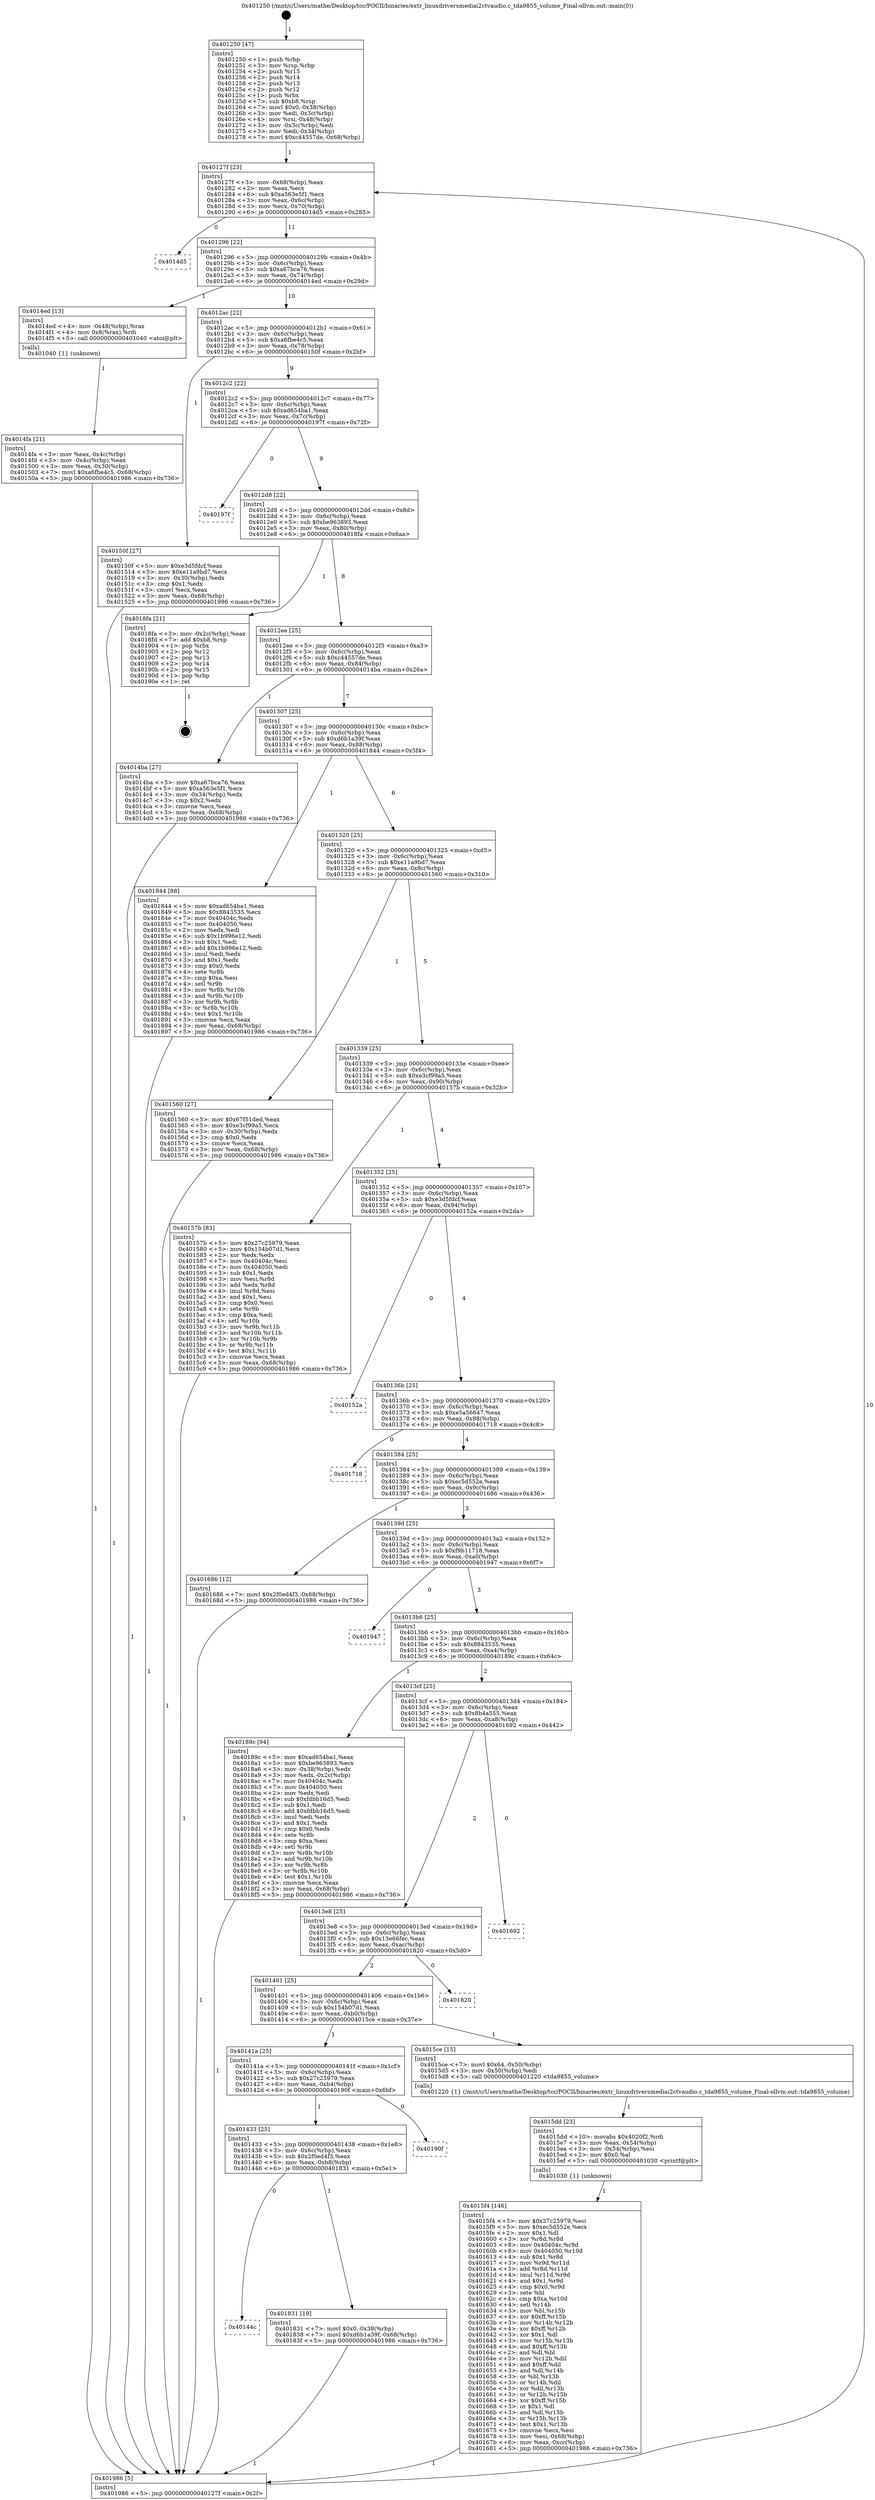 digraph "0x401250" {
  label = "0x401250 (/mnt/c/Users/mathe/Desktop/tcc/POCII/binaries/extr_linuxdriversmediai2ctvaudio.c_tda9855_volume_Final-ollvm.out::main(0))"
  labelloc = "t"
  node[shape=record]

  Entry [label="",width=0.3,height=0.3,shape=circle,fillcolor=black,style=filled]
  "0x40127f" [label="{
     0x40127f [23]\l
     | [instrs]\l
     &nbsp;&nbsp;0x40127f \<+3\>: mov -0x68(%rbp),%eax\l
     &nbsp;&nbsp;0x401282 \<+2\>: mov %eax,%ecx\l
     &nbsp;&nbsp;0x401284 \<+6\>: sub $0xa563e5f1,%ecx\l
     &nbsp;&nbsp;0x40128a \<+3\>: mov %eax,-0x6c(%rbp)\l
     &nbsp;&nbsp;0x40128d \<+3\>: mov %ecx,-0x70(%rbp)\l
     &nbsp;&nbsp;0x401290 \<+6\>: je 00000000004014d5 \<main+0x285\>\l
  }"]
  "0x4014d5" [label="{
     0x4014d5\l
  }", style=dashed]
  "0x401296" [label="{
     0x401296 [22]\l
     | [instrs]\l
     &nbsp;&nbsp;0x401296 \<+5\>: jmp 000000000040129b \<main+0x4b\>\l
     &nbsp;&nbsp;0x40129b \<+3\>: mov -0x6c(%rbp),%eax\l
     &nbsp;&nbsp;0x40129e \<+5\>: sub $0xa67bca76,%eax\l
     &nbsp;&nbsp;0x4012a3 \<+3\>: mov %eax,-0x74(%rbp)\l
     &nbsp;&nbsp;0x4012a6 \<+6\>: je 00000000004014ed \<main+0x29d\>\l
  }"]
  Exit [label="",width=0.3,height=0.3,shape=circle,fillcolor=black,style=filled,peripheries=2]
  "0x4014ed" [label="{
     0x4014ed [13]\l
     | [instrs]\l
     &nbsp;&nbsp;0x4014ed \<+4\>: mov -0x48(%rbp),%rax\l
     &nbsp;&nbsp;0x4014f1 \<+4\>: mov 0x8(%rax),%rdi\l
     &nbsp;&nbsp;0x4014f5 \<+5\>: call 0000000000401040 \<atoi@plt\>\l
     | [calls]\l
     &nbsp;&nbsp;0x401040 \{1\} (unknown)\l
  }"]
  "0x4012ac" [label="{
     0x4012ac [22]\l
     | [instrs]\l
     &nbsp;&nbsp;0x4012ac \<+5\>: jmp 00000000004012b1 \<main+0x61\>\l
     &nbsp;&nbsp;0x4012b1 \<+3\>: mov -0x6c(%rbp),%eax\l
     &nbsp;&nbsp;0x4012b4 \<+5\>: sub $0xa6fbe4c5,%eax\l
     &nbsp;&nbsp;0x4012b9 \<+3\>: mov %eax,-0x78(%rbp)\l
     &nbsp;&nbsp;0x4012bc \<+6\>: je 000000000040150f \<main+0x2bf\>\l
  }"]
  "0x40144c" [label="{
     0x40144c\l
  }", style=dashed]
  "0x40150f" [label="{
     0x40150f [27]\l
     | [instrs]\l
     &nbsp;&nbsp;0x40150f \<+5\>: mov $0xe3d5fdcf,%eax\l
     &nbsp;&nbsp;0x401514 \<+5\>: mov $0xe11a9bd7,%ecx\l
     &nbsp;&nbsp;0x401519 \<+3\>: mov -0x30(%rbp),%edx\l
     &nbsp;&nbsp;0x40151c \<+3\>: cmp $0x1,%edx\l
     &nbsp;&nbsp;0x40151f \<+3\>: cmovl %ecx,%eax\l
     &nbsp;&nbsp;0x401522 \<+3\>: mov %eax,-0x68(%rbp)\l
     &nbsp;&nbsp;0x401525 \<+5\>: jmp 0000000000401986 \<main+0x736\>\l
  }"]
  "0x4012c2" [label="{
     0x4012c2 [22]\l
     | [instrs]\l
     &nbsp;&nbsp;0x4012c2 \<+5\>: jmp 00000000004012c7 \<main+0x77\>\l
     &nbsp;&nbsp;0x4012c7 \<+3\>: mov -0x6c(%rbp),%eax\l
     &nbsp;&nbsp;0x4012ca \<+5\>: sub $0xad654ba1,%eax\l
     &nbsp;&nbsp;0x4012cf \<+3\>: mov %eax,-0x7c(%rbp)\l
     &nbsp;&nbsp;0x4012d2 \<+6\>: je 000000000040197f \<main+0x72f\>\l
  }"]
  "0x401831" [label="{
     0x401831 [19]\l
     | [instrs]\l
     &nbsp;&nbsp;0x401831 \<+7\>: movl $0x0,-0x38(%rbp)\l
     &nbsp;&nbsp;0x401838 \<+7\>: movl $0xd6b1a39f,-0x68(%rbp)\l
     &nbsp;&nbsp;0x40183f \<+5\>: jmp 0000000000401986 \<main+0x736\>\l
  }"]
  "0x40197f" [label="{
     0x40197f\l
  }", style=dashed]
  "0x4012d8" [label="{
     0x4012d8 [22]\l
     | [instrs]\l
     &nbsp;&nbsp;0x4012d8 \<+5\>: jmp 00000000004012dd \<main+0x8d\>\l
     &nbsp;&nbsp;0x4012dd \<+3\>: mov -0x6c(%rbp),%eax\l
     &nbsp;&nbsp;0x4012e0 \<+5\>: sub $0xbe963893,%eax\l
     &nbsp;&nbsp;0x4012e5 \<+3\>: mov %eax,-0x80(%rbp)\l
     &nbsp;&nbsp;0x4012e8 \<+6\>: je 00000000004018fa \<main+0x6aa\>\l
  }"]
  "0x401433" [label="{
     0x401433 [25]\l
     | [instrs]\l
     &nbsp;&nbsp;0x401433 \<+5\>: jmp 0000000000401438 \<main+0x1e8\>\l
     &nbsp;&nbsp;0x401438 \<+3\>: mov -0x6c(%rbp),%eax\l
     &nbsp;&nbsp;0x40143b \<+5\>: sub $0x2f0ed4f3,%eax\l
     &nbsp;&nbsp;0x401440 \<+6\>: mov %eax,-0xb8(%rbp)\l
     &nbsp;&nbsp;0x401446 \<+6\>: je 0000000000401831 \<main+0x5e1\>\l
  }"]
  "0x4018fa" [label="{
     0x4018fa [21]\l
     | [instrs]\l
     &nbsp;&nbsp;0x4018fa \<+3\>: mov -0x2c(%rbp),%eax\l
     &nbsp;&nbsp;0x4018fd \<+7\>: add $0xb8,%rsp\l
     &nbsp;&nbsp;0x401904 \<+1\>: pop %rbx\l
     &nbsp;&nbsp;0x401905 \<+2\>: pop %r12\l
     &nbsp;&nbsp;0x401907 \<+2\>: pop %r13\l
     &nbsp;&nbsp;0x401909 \<+2\>: pop %r14\l
     &nbsp;&nbsp;0x40190b \<+2\>: pop %r15\l
     &nbsp;&nbsp;0x40190d \<+1\>: pop %rbp\l
     &nbsp;&nbsp;0x40190e \<+1\>: ret\l
  }"]
  "0x4012ee" [label="{
     0x4012ee [25]\l
     | [instrs]\l
     &nbsp;&nbsp;0x4012ee \<+5\>: jmp 00000000004012f3 \<main+0xa3\>\l
     &nbsp;&nbsp;0x4012f3 \<+3\>: mov -0x6c(%rbp),%eax\l
     &nbsp;&nbsp;0x4012f6 \<+5\>: sub $0xc44557de,%eax\l
     &nbsp;&nbsp;0x4012fb \<+6\>: mov %eax,-0x84(%rbp)\l
     &nbsp;&nbsp;0x401301 \<+6\>: je 00000000004014ba \<main+0x26a\>\l
  }"]
  "0x40190f" [label="{
     0x40190f\l
  }", style=dashed]
  "0x4014ba" [label="{
     0x4014ba [27]\l
     | [instrs]\l
     &nbsp;&nbsp;0x4014ba \<+5\>: mov $0xa67bca76,%eax\l
     &nbsp;&nbsp;0x4014bf \<+5\>: mov $0xa563e5f1,%ecx\l
     &nbsp;&nbsp;0x4014c4 \<+3\>: mov -0x34(%rbp),%edx\l
     &nbsp;&nbsp;0x4014c7 \<+3\>: cmp $0x2,%edx\l
     &nbsp;&nbsp;0x4014ca \<+3\>: cmovne %ecx,%eax\l
     &nbsp;&nbsp;0x4014cd \<+3\>: mov %eax,-0x68(%rbp)\l
     &nbsp;&nbsp;0x4014d0 \<+5\>: jmp 0000000000401986 \<main+0x736\>\l
  }"]
  "0x401307" [label="{
     0x401307 [25]\l
     | [instrs]\l
     &nbsp;&nbsp;0x401307 \<+5\>: jmp 000000000040130c \<main+0xbc\>\l
     &nbsp;&nbsp;0x40130c \<+3\>: mov -0x6c(%rbp),%eax\l
     &nbsp;&nbsp;0x40130f \<+5\>: sub $0xd6b1a39f,%eax\l
     &nbsp;&nbsp;0x401314 \<+6\>: mov %eax,-0x88(%rbp)\l
     &nbsp;&nbsp;0x40131a \<+6\>: je 0000000000401844 \<main+0x5f4\>\l
  }"]
  "0x401986" [label="{
     0x401986 [5]\l
     | [instrs]\l
     &nbsp;&nbsp;0x401986 \<+5\>: jmp 000000000040127f \<main+0x2f\>\l
  }"]
  "0x401250" [label="{
     0x401250 [47]\l
     | [instrs]\l
     &nbsp;&nbsp;0x401250 \<+1\>: push %rbp\l
     &nbsp;&nbsp;0x401251 \<+3\>: mov %rsp,%rbp\l
     &nbsp;&nbsp;0x401254 \<+2\>: push %r15\l
     &nbsp;&nbsp;0x401256 \<+2\>: push %r14\l
     &nbsp;&nbsp;0x401258 \<+2\>: push %r13\l
     &nbsp;&nbsp;0x40125a \<+2\>: push %r12\l
     &nbsp;&nbsp;0x40125c \<+1\>: push %rbx\l
     &nbsp;&nbsp;0x40125d \<+7\>: sub $0xb8,%rsp\l
     &nbsp;&nbsp;0x401264 \<+7\>: movl $0x0,-0x38(%rbp)\l
     &nbsp;&nbsp;0x40126b \<+3\>: mov %edi,-0x3c(%rbp)\l
     &nbsp;&nbsp;0x40126e \<+4\>: mov %rsi,-0x48(%rbp)\l
     &nbsp;&nbsp;0x401272 \<+3\>: mov -0x3c(%rbp),%edi\l
     &nbsp;&nbsp;0x401275 \<+3\>: mov %edi,-0x34(%rbp)\l
     &nbsp;&nbsp;0x401278 \<+7\>: movl $0xc44557de,-0x68(%rbp)\l
  }"]
  "0x4014fa" [label="{
     0x4014fa [21]\l
     | [instrs]\l
     &nbsp;&nbsp;0x4014fa \<+3\>: mov %eax,-0x4c(%rbp)\l
     &nbsp;&nbsp;0x4014fd \<+3\>: mov -0x4c(%rbp),%eax\l
     &nbsp;&nbsp;0x401500 \<+3\>: mov %eax,-0x30(%rbp)\l
     &nbsp;&nbsp;0x401503 \<+7\>: movl $0xa6fbe4c5,-0x68(%rbp)\l
     &nbsp;&nbsp;0x40150a \<+5\>: jmp 0000000000401986 \<main+0x736\>\l
  }"]
  "0x4015f4" [label="{
     0x4015f4 [146]\l
     | [instrs]\l
     &nbsp;&nbsp;0x4015f4 \<+5\>: mov $0x27c25979,%esi\l
     &nbsp;&nbsp;0x4015f9 \<+5\>: mov $0xec5d552e,%ecx\l
     &nbsp;&nbsp;0x4015fe \<+2\>: mov $0x1,%dl\l
     &nbsp;&nbsp;0x401600 \<+3\>: xor %r8d,%r8d\l
     &nbsp;&nbsp;0x401603 \<+8\>: mov 0x40404c,%r9d\l
     &nbsp;&nbsp;0x40160b \<+8\>: mov 0x404050,%r10d\l
     &nbsp;&nbsp;0x401613 \<+4\>: sub $0x1,%r8d\l
     &nbsp;&nbsp;0x401617 \<+3\>: mov %r9d,%r11d\l
     &nbsp;&nbsp;0x40161a \<+3\>: add %r8d,%r11d\l
     &nbsp;&nbsp;0x40161d \<+4\>: imul %r11d,%r9d\l
     &nbsp;&nbsp;0x401621 \<+4\>: and $0x1,%r9d\l
     &nbsp;&nbsp;0x401625 \<+4\>: cmp $0x0,%r9d\l
     &nbsp;&nbsp;0x401629 \<+3\>: sete %bl\l
     &nbsp;&nbsp;0x40162c \<+4\>: cmp $0xa,%r10d\l
     &nbsp;&nbsp;0x401630 \<+4\>: setl %r14b\l
     &nbsp;&nbsp;0x401634 \<+3\>: mov %bl,%r15b\l
     &nbsp;&nbsp;0x401637 \<+4\>: xor $0xff,%r15b\l
     &nbsp;&nbsp;0x40163b \<+3\>: mov %r14b,%r12b\l
     &nbsp;&nbsp;0x40163e \<+4\>: xor $0xff,%r12b\l
     &nbsp;&nbsp;0x401642 \<+3\>: xor $0x1,%dl\l
     &nbsp;&nbsp;0x401645 \<+3\>: mov %r15b,%r13b\l
     &nbsp;&nbsp;0x401648 \<+4\>: and $0xff,%r13b\l
     &nbsp;&nbsp;0x40164c \<+2\>: and %dl,%bl\l
     &nbsp;&nbsp;0x40164e \<+3\>: mov %r12b,%dil\l
     &nbsp;&nbsp;0x401651 \<+4\>: and $0xff,%dil\l
     &nbsp;&nbsp;0x401655 \<+3\>: and %dl,%r14b\l
     &nbsp;&nbsp;0x401658 \<+3\>: or %bl,%r13b\l
     &nbsp;&nbsp;0x40165b \<+3\>: or %r14b,%dil\l
     &nbsp;&nbsp;0x40165e \<+3\>: xor %dil,%r13b\l
     &nbsp;&nbsp;0x401661 \<+3\>: or %r12b,%r15b\l
     &nbsp;&nbsp;0x401664 \<+4\>: xor $0xff,%r15b\l
     &nbsp;&nbsp;0x401668 \<+3\>: or $0x1,%dl\l
     &nbsp;&nbsp;0x40166b \<+3\>: and %dl,%r15b\l
     &nbsp;&nbsp;0x40166e \<+3\>: or %r15b,%r13b\l
     &nbsp;&nbsp;0x401671 \<+4\>: test $0x1,%r13b\l
     &nbsp;&nbsp;0x401675 \<+3\>: cmovne %ecx,%esi\l
     &nbsp;&nbsp;0x401678 \<+3\>: mov %esi,-0x68(%rbp)\l
     &nbsp;&nbsp;0x40167b \<+6\>: mov %eax,-0xcc(%rbp)\l
     &nbsp;&nbsp;0x401681 \<+5\>: jmp 0000000000401986 \<main+0x736\>\l
  }"]
  "0x401844" [label="{
     0x401844 [88]\l
     | [instrs]\l
     &nbsp;&nbsp;0x401844 \<+5\>: mov $0xad654ba1,%eax\l
     &nbsp;&nbsp;0x401849 \<+5\>: mov $0x8843535,%ecx\l
     &nbsp;&nbsp;0x40184e \<+7\>: mov 0x40404c,%edx\l
     &nbsp;&nbsp;0x401855 \<+7\>: mov 0x404050,%esi\l
     &nbsp;&nbsp;0x40185c \<+2\>: mov %edx,%edi\l
     &nbsp;&nbsp;0x40185e \<+6\>: sub $0x1b996e12,%edi\l
     &nbsp;&nbsp;0x401864 \<+3\>: sub $0x1,%edi\l
     &nbsp;&nbsp;0x401867 \<+6\>: add $0x1b996e12,%edi\l
     &nbsp;&nbsp;0x40186d \<+3\>: imul %edi,%edx\l
     &nbsp;&nbsp;0x401870 \<+3\>: and $0x1,%edx\l
     &nbsp;&nbsp;0x401873 \<+3\>: cmp $0x0,%edx\l
     &nbsp;&nbsp;0x401876 \<+4\>: sete %r8b\l
     &nbsp;&nbsp;0x40187a \<+3\>: cmp $0xa,%esi\l
     &nbsp;&nbsp;0x40187d \<+4\>: setl %r9b\l
     &nbsp;&nbsp;0x401881 \<+3\>: mov %r8b,%r10b\l
     &nbsp;&nbsp;0x401884 \<+3\>: and %r9b,%r10b\l
     &nbsp;&nbsp;0x401887 \<+3\>: xor %r9b,%r8b\l
     &nbsp;&nbsp;0x40188a \<+3\>: or %r8b,%r10b\l
     &nbsp;&nbsp;0x40188d \<+4\>: test $0x1,%r10b\l
     &nbsp;&nbsp;0x401891 \<+3\>: cmovne %ecx,%eax\l
     &nbsp;&nbsp;0x401894 \<+3\>: mov %eax,-0x68(%rbp)\l
     &nbsp;&nbsp;0x401897 \<+5\>: jmp 0000000000401986 \<main+0x736\>\l
  }"]
  "0x401320" [label="{
     0x401320 [25]\l
     | [instrs]\l
     &nbsp;&nbsp;0x401320 \<+5\>: jmp 0000000000401325 \<main+0xd5\>\l
     &nbsp;&nbsp;0x401325 \<+3\>: mov -0x6c(%rbp),%eax\l
     &nbsp;&nbsp;0x401328 \<+5\>: sub $0xe11a9bd7,%eax\l
     &nbsp;&nbsp;0x40132d \<+6\>: mov %eax,-0x8c(%rbp)\l
     &nbsp;&nbsp;0x401333 \<+6\>: je 0000000000401560 \<main+0x310\>\l
  }"]
  "0x4015dd" [label="{
     0x4015dd [23]\l
     | [instrs]\l
     &nbsp;&nbsp;0x4015dd \<+10\>: movabs $0x4020f2,%rdi\l
     &nbsp;&nbsp;0x4015e7 \<+3\>: mov %eax,-0x54(%rbp)\l
     &nbsp;&nbsp;0x4015ea \<+3\>: mov -0x54(%rbp),%esi\l
     &nbsp;&nbsp;0x4015ed \<+2\>: mov $0x0,%al\l
     &nbsp;&nbsp;0x4015ef \<+5\>: call 0000000000401030 \<printf@plt\>\l
     | [calls]\l
     &nbsp;&nbsp;0x401030 \{1\} (unknown)\l
  }"]
  "0x401560" [label="{
     0x401560 [27]\l
     | [instrs]\l
     &nbsp;&nbsp;0x401560 \<+5\>: mov $0x67f51ded,%eax\l
     &nbsp;&nbsp;0x401565 \<+5\>: mov $0xe3cf99a5,%ecx\l
     &nbsp;&nbsp;0x40156a \<+3\>: mov -0x30(%rbp),%edx\l
     &nbsp;&nbsp;0x40156d \<+3\>: cmp $0x0,%edx\l
     &nbsp;&nbsp;0x401570 \<+3\>: cmove %ecx,%eax\l
     &nbsp;&nbsp;0x401573 \<+3\>: mov %eax,-0x68(%rbp)\l
     &nbsp;&nbsp;0x401576 \<+5\>: jmp 0000000000401986 \<main+0x736\>\l
  }"]
  "0x401339" [label="{
     0x401339 [25]\l
     | [instrs]\l
     &nbsp;&nbsp;0x401339 \<+5\>: jmp 000000000040133e \<main+0xee\>\l
     &nbsp;&nbsp;0x40133e \<+3\>: mov -0x6c(%rbp),%eax\l
     &nbsp;&nbsp;0x401341 \<+5\>: sub $0xe3cf99a5,%eax\l
     &nbsp;&nbsp;0x401346 \<+6\>: mov %eax,-0x90(%rbp)\l
     &nbsp;&nbsp;0x40134c \<+6\>: je 000000000040157b \<main+0x32b\>\l
  }"]
  "0x40141a" [label="{
     0x40141a [25]\l
     | [instrs]\l
     &nbsp;&nbsp;0x40141a \<+5\>: jmp 000000000040141f \<main+0x1cf\>\l
     &nbsp;&nbsp;0x40141f \<+3\>: mov -0x6c(%rbp),%eax\l
     &nbsp;&nbsp;0x401422 \<+5\>: sub $0x27c25979,%eax\l
     &nbsp;&nbsp;0x401427 \<+6\>: mov %eax,-0xb4(%rbp)\l
     &nbsp;&nbsp;0x40142d \<+6\>: je 000000000040190f \<main+0x6bf\>\l
  }"]
  "0x40157b" [label="{
     0x40157b [83]\l
     | [instrs]\l
     &nbsp;&nbsp;0x40157b \<+5\>: mov $0x27c25979,%eax\l
     &nbsp;&nbsp;0x401580 \<+5\>: mov $0x154b07d1,%ecx\l
     &nbsp;&nbsp;0x401585 \<+2\>: xor %edx,%edx\l
     &nbsp;&nbsp;0x401587 \<+7\>: mov 0x40404c,%esi\l
     &nbsp;&nbsp;0x40158e \<+7\>: mov 0x404050,%edi\l
     &nbsp;&nbsp;0x401595 \<+3\>: sub $0x1,%edx\l
     &nbsp;&nbsp;0x401598 \<+3\>: mov %esi,%r8d\l
     &nbsp;&nbsp;0x40159b \<+3\>: add %edx,%r8d\l
     &nbsp;&nbsp;0x40159e \<+4\>: imul %r8d,%esi\l
     &nbsp;&nbsp;0x4015a2 \<+3\>: and $0x1,%esi\l
     &nbsp;&nbsp;0x4015a5 \<+3\>: cmp $0x0,%esi\l
     &nbsp;&nbsp;0x4015a8 \<+4\>: sete %r9b\l
     &nbsp;&nbsp;0x4015ac \<+3\>: cmp $0xa,%edi\l
     &nbsp;&nbsp;0x4015af \<+4\>: setl %r10b\l
     &nbsp;&nbsp;0x4015b3 \<+3\>: mov %r9b,%r11b\l
     &nbsp;&nbsp;0x4015b6 \<+3\>: and %r10b,%r11b\l
     &nbsp;&nbsp;0x4015b9 \<+3\>: xor %r10b,%r9b\l
     &nbsp;&nbsp;0x4015bc \<+3\>: or %r9b,%r11b\l
     &nbsp;&nbsp;0x4015bf \<+4\>: test $0x1,%r11b\l
     &nbsp;&nbsp;0x4015c3 \<+3\>: cmovne %ecx,%eax\l
     &nbsp;&nbsp;0x4015c6 \<+3\>: mov %eax,-0x68(%rbp)\l
     &nbsp;&nbsp;0x4015c9 \<+5\>: jmp 0000000000401986 \<main+0x736\>\l
  }"]
  "0x401352" [label="{
     0x401352 [25]\l
     | [instrs]\l
     &nbsp;&nbsp;0x401352 \<+5\>: jmp 0000000000401357 \<main+0x107\>\l
     &nbsp;&nbsp;0x401357 \<+3\>: mov -0x6c(%rbp),%eax\l
     &nbsp;&nbsp;0x40135a \<+5\>: sub $0xe3d5fdcf,%eax\l
     &nbsp;&nbsp;0x40135f \<+6\>: mov %eax,-0x94(%rbp)\l
     &nbsp;&nbsp;0x401365 \<+6\>: je 000000000040152a \<main+0x2da\>\l
  }"]
  "0x4015ce" [label="{
     0x4015ce [15]\l
     | [instrs]\l
     &nbsp;&nbsp;0x4015ce \<+7\>: movl $0x64,-0x50(%rbp)\l
     &nbsp;&nbsp;0x4015d5 \<+3\>: mov -0x50(%rbp),%edi\l
     &nbsp;&nbsp;0x4015d8 \<+5\>: call 0000000000401220 \<tda9855_volume\>\l
     | [calls]\l
     &nbsp;&nbsp;0x401220 \{1\} (/mnt/c/Users/mathe/Desktop/tcc/POCII/binaries/extr_linuxdriversmediai2ctvaudio.c_tda9855_volume_Final-ollvm.out::tda9855_volume)\l
  }"]
  "0x40152a" [label="{
     0x40152a\l
  }", style=dashed]
  "0x40136b" [label="{
     0x40136b [25]\l
     | [instrs]\l
     &nbsp;&nbsp;0x40136b \<+5\>: jmp 0000000000401370 \<main+0x120\>\l
     &nbsp;&nbsp;0x401370 \<+3\>: mov -0x6c(%rbp),%eax\l
     &nbsp;&nbsp;0x401373 \<+5\>: sub $0xe5a56647,%eax\l
     &nbsp;&nbsp;0x401378 \<+6\>: mov %eax,-0x98(%rbp)\l
     &nbsp;&nbsp;0x40137e \<+6\>: je 0000000000401718 \<main+0x4c8\>\l
  }"]
  "0x401401" [label="{
     0x401401 [25]\l
     | [instrs]\l
     &nbsp;&nbsp;0x401401 \<+5\>: jmp 0000000000401406 \<main+0x1b6\>\l
     &nbsp;&nbsp;0x401406 \<+3\>: mov -0x6c(%rbp),%eax\l
     &nbsp;&nbsp;0x401409 \<+5\>: sub $0x154b07d1,%eax\l
     &nbsp;&nbsp;0x40140e \<+6\>: mov %eax,-0xb0(%rbp)\l
     &nbsp;&nbsp;0x401414 \<+6\>: je 00000000004015ce \<main+0x37e\>\l
  }"]
  "0x401718" [label="{
     0x401718\l
  }", style=dashed]
  "0x401384" [label="{
     0x401384 [25]\l
     | [instrs]\l
     &nbsp;&nbsp;0x401384 \<+5\>: jmp 0000000000401389 \<main+0x139\>\l
     &nbsp;&nbsp;0x401389 \<+3\>: mov -0x6c(%rbp),%eax\l
     &nbsp;&nbsp;0x40138c \<+5\>: sub $0xec5d552e,%eax\l
     &nbsp;&nbsp;0x401391 \<+6\>: mov %eax,-0x9c(%rbp)\l
     &nbsp;&nbsp;0x401397 \<+6\>: je 0000000000401686 \<main+0x436\>\l
  }"]
  "0x401820" [label="{
     0x401820\l
  }", style=dashed]
  "0x401686" [label="{
     0x401686 [12]\l
     | [instrs]\l
     &nbsp;&nbsp;0x401686 \<+7\>: movl $0x2f0ed4f3,-0x68(%rbp)\l
     &nbsp;&nbsp;0x40168d \<+5\>: jmp 0000000000401986 \<main+0x736\>\l
  }"]
  "0x40139d" [label="{
     0x40139d [25]\l
     | [instrs]\l
     &nbsp;&nbsp;0x40139d \<+5\>: jmp 00000000004013a2 \<main+0x152\>\l
     &nbsp;&nbsp;0x4013a2 \<+3\>: mov -0x6c(%rbp),%eax\l
     &nbsp;&nbsp;0x4013a5 \<+5\>: sub $0xf9b11718,%eax\l
     &nbsp;&nbsp;0x4013aa \<+6\>: mov %eax,-0xa0(%rbp)\l
     &nbsp;&nbsp;0x4013b0 \<+6\>: je 0000000000401947 \<main+0x6f7\>\l
  }"]
  "0x4013e8" [label="{
     0x4013e8 [25]\l
     | [instrs]\l
     &nbsp;&nbsp;0x4013e8 \<+5\>: jmp 00000000004013ed \<main+0x19d\>\l
     &nbsp;&nbsp;0x4013ed \<+3\>: mov -0x6c(%rbp),%eax\l
     &nbsp;&nbsp;0x4013f0 \<+5\>: sub $0x13e66fec,%eax\l
     &nbsp;&nbsp;0x4013f5 \<+6\>: mov %eax,-0xac(%rbp)\l
     &nbsp;&nbsp;0x4013fb \<+6\>: je 0000000000401820 \<main+0x5d0\>\l
  }"]
  "0x401947" [label="{
     0x401947\l
  }", style=dashed]
  "0x4013b6" [label="{
     0x4013b6 [25]\l
     | [instrs]\l
     &nbsp;&nbsp;0x4013b6 \<+5\>: jmp 00000000004013bb \<main+0x16b\>\l
     &nbsp;&nbsp;0x4013bb \<+3\>: mov -0x6c(%rbp),%eax\l
     &nbsp;&nbsp;0x4013be \<+5\>: sub $0x8843535,%eax\l
     &nbsp;&nbsp;0x4013c3 \<+6\>: mov %eax,-0xa4(%rbp)\l
     &nbsp;&nbsp;0x4013c9 \<+6\>: je 000000000040189c \<main+0x64c\>\l
  }"]
  "0x401692" [label="{
     0x401692\l
  }", style=dashed]
  "0x40189c" [label="{
     0x40189c [94]\l
     | [instrs]\l
     &nbsp;&nbsp;0x40189c \<+5\>: mov $0xad654ba1,%eax\l
     &nbsp;&nbsp;0x4018a1 \<+5\>: mov $0xbe963893,%ecx\l
     &nbsp;&nbsp;0x4018a6 \<+3\>: mov -0x38(%rbp),%edx\l
     &nbsp;&nbsp;0x4018a9 \<+3\>: mov %edx,-0x2c(%rbp)\l
     &nbsp;&nbsp;0x4018ac \<+7\>: mov 0x40404c,%edx\l
     &nbsp;&nbsp;0x4018b3 \<+7\>: mov 0x404050,%esi\l
     &nbsp;&nbsp;0x4018ba \<+2\>: mov %edx,%edi\l
     &nbsp;&nbsp;0x4018bc \<+6\>: sub $0xfdbb16d5,%edi\l
     &nbsp;&nbsp;0x4018c2 \<+3\>: sub $0x1,%edi\l
     &nbsp;&nbsp;0x4018c5 \<+6\>: add $0xfdbb16d5,%edi\l
     &nbsp;&nbsp;0x4018cb \<+3\>: imul %edi,%edx\l
     &nbsp;&nbsp;0x4018ce \<+3\>: and $0x1,%edx\l
     &nbsp;&nbsp;0x4018d1 \<+3\>: cmp $0x0,%edx\l
     &nbsp;&nbsp;0x4018d4 \<+4\>: sete %r8b\l
     &nbsp;&nbsp;0x4018d8 \<+3\>: cmp $0xa,%esi\l
     &nbsp;&nbsp;0x4018db \<+4\>: setl %r9b\l
     &nbsp;&nbsp;0x4018df \<+3\>: mov %r8b,%r10b\l
     &nbsp;&nbsp;0x4018e2 \<+3\>: and %r9b,%r10b\l
     &nbsp;&nbsp;0x4018e5 \<+3\>: xor %r9b,%r8b\l
     &nbsp;&nbsp;0x4018e8 \<+3\>: or %r8b,%r10b\l
     &nbsp;&nbsp;0x4018eb \<+4\>: test $0x1,%r10b\l
     &nbsp;&nbsp;0x4018ef \<+3\>: cmovne %ecx,%eax\l
     &nbsp;&nbsp;0x4018f2 \<+3\>: mov %eax,-0x68(%rbp)\l
     &nbsp;&nbsp;0x4018f5 \<+5\>: jmp 0000000000401986 \<main+0x736\>\l
  }"]
  "0x4013cf" [label="{
     0x4013cf [25]\l
     | [instrs]\l
     &nbsp;&nbsp;0x4013cf \<+5\>: jmp 00000000004013d4 \<main+0x184\>\l
     &nbsp;&nbsp;0x4013d4 \<+3\>: mov -0x6c(%rbp),%eax\l
     &nbsp;&nbsp;0x4013d7 \<+5\>: sub $0x8b4a555,%eax\l
     &nbsp;&nbsp;0x4013dc \<+6\>: mov %eax,-0xa8(%rbp)\l
     &nbsp;&nbsp;0x4013e2 \<+6\>: je 0000000000401692 \<main+0x442\>\l
  }"]
  Entry -> "0x401250" [label=" 1"]
  "0x40127f" -> "0x4014d5" [label=" 0"]
  "0x40127f" -> "0x401296" [label=" 11"]
  "0x4018fa" -> Exit [label=" 1"]
  "0x401296" -> "0x4014ed" [label=" 1"]
  "0x401296" -> "0x4012ac" [label=" 10"]
  "0x40189c" -> "0x401986" [label=" 1"]
  "0x4012ac" -> "0x40150f" [label=" 1"]
  "0x4012ac" -> "0x4012c2" [label=" 9"]
  "0x401844" -> "0x401986" [label=" 1"]
  "0x4012c2" -> "0x40197f" [label=" 0"]
  "0x4012c2" -> "0x4012d8" [label=" 9"]
  "0x401831" -> "0x401986" [label=" 1"]
  "0x4012d8" -> "0x4018fa" [label=" 1"]
  "0x4012d8" -> "0x4012ee" [label=" 8"]
  "0x401433" -> "0x401831" [label=" 1"]
  "0x4012ee" -> "0x4014ba" [label=" 1"]
  "0x4012ee" -> "0x401307" [label=" 7"]
  "0x4014ba" -> "0x401986" [label=" 1"]
  "0x401250" -> "0x40127f" [label=" 1"]
  "0x401986" -> "0x40127f" [label=" 10"]
  "0x4014ed" -> "0x4014fa" [label=" 1"]
  "0x4014fa" -> "0x401986" [label=" 1"]
  "0x40150f" -> "0x401986" [label=" 1"]
  "0x401433" -> "0x40144c" [label=" 0"]
  "0x401307" -> "0x401844" [label=" 1"]
  "0x401307" -> "0x401320" [label=" 6"]
  "0x40141a" -> "0x40190f" [label=" 0"]
  "0x401320" -> "0x401560" [label=" 1"]
  "0x401320" -> "0x401339" [label=" 5"]
  "0x401560" -> "0x401986" [label=" 1"]
  "0x40141a" -> "0x401433" [label=" 1"]
  "0x401339" -> "0x40157b" [label=" 1"]
  "0x401339" -> "0x401352" [label=" 4"]
  "0x40157b" -> "0x401986" [label=" 1"]
  "0x401686" -> "0x401986" [label=" 1"]
  "0x401352" -> "0x40152a" [label=" 0"]
  "0x401352" -> "0x40136b" [label=" 4"]
  "0x4015f4" -> "0x401986" [label=" 1"]
  "0x40136b" -> "0x401718" [label=" 0"]
  "0x40136b" -> "0x401384" [label=" 4"]
  "0x4015ce" -> "0x4015dd" [label=" 1"]
  "0x401384" -> "0x401686" [label=" 1"]
  "0x401384" -> "0x40139d" [label=" 3"]
  "0x401401" -> "0x40141a" [label=" 1"]
  "0x40139d" -> "0x401947" [label=" 0"]
  "0x40139d" -> "0x4013b6" [label=" 3"]
  "0x4015dd" -> "0x4015f4" [label=" 1"]
  "0x4013b6" -> "0x40189c" [label=" 1"]
  "0x4013b6" -> "0x4013cf" [label=" 2"]
  "0x4013e8" -> "0x401401" [label=" 2"]
  "0x4013cf" -> "0x401692" [label=" 0"]
  "0x4013cf" -> "0x4013e8" [label=" 2"]
  "0x401401" -> "0x4015ce" [label=" 1"]
  "0x4013e8" -> "0x401820" [label=" 0"]
}
